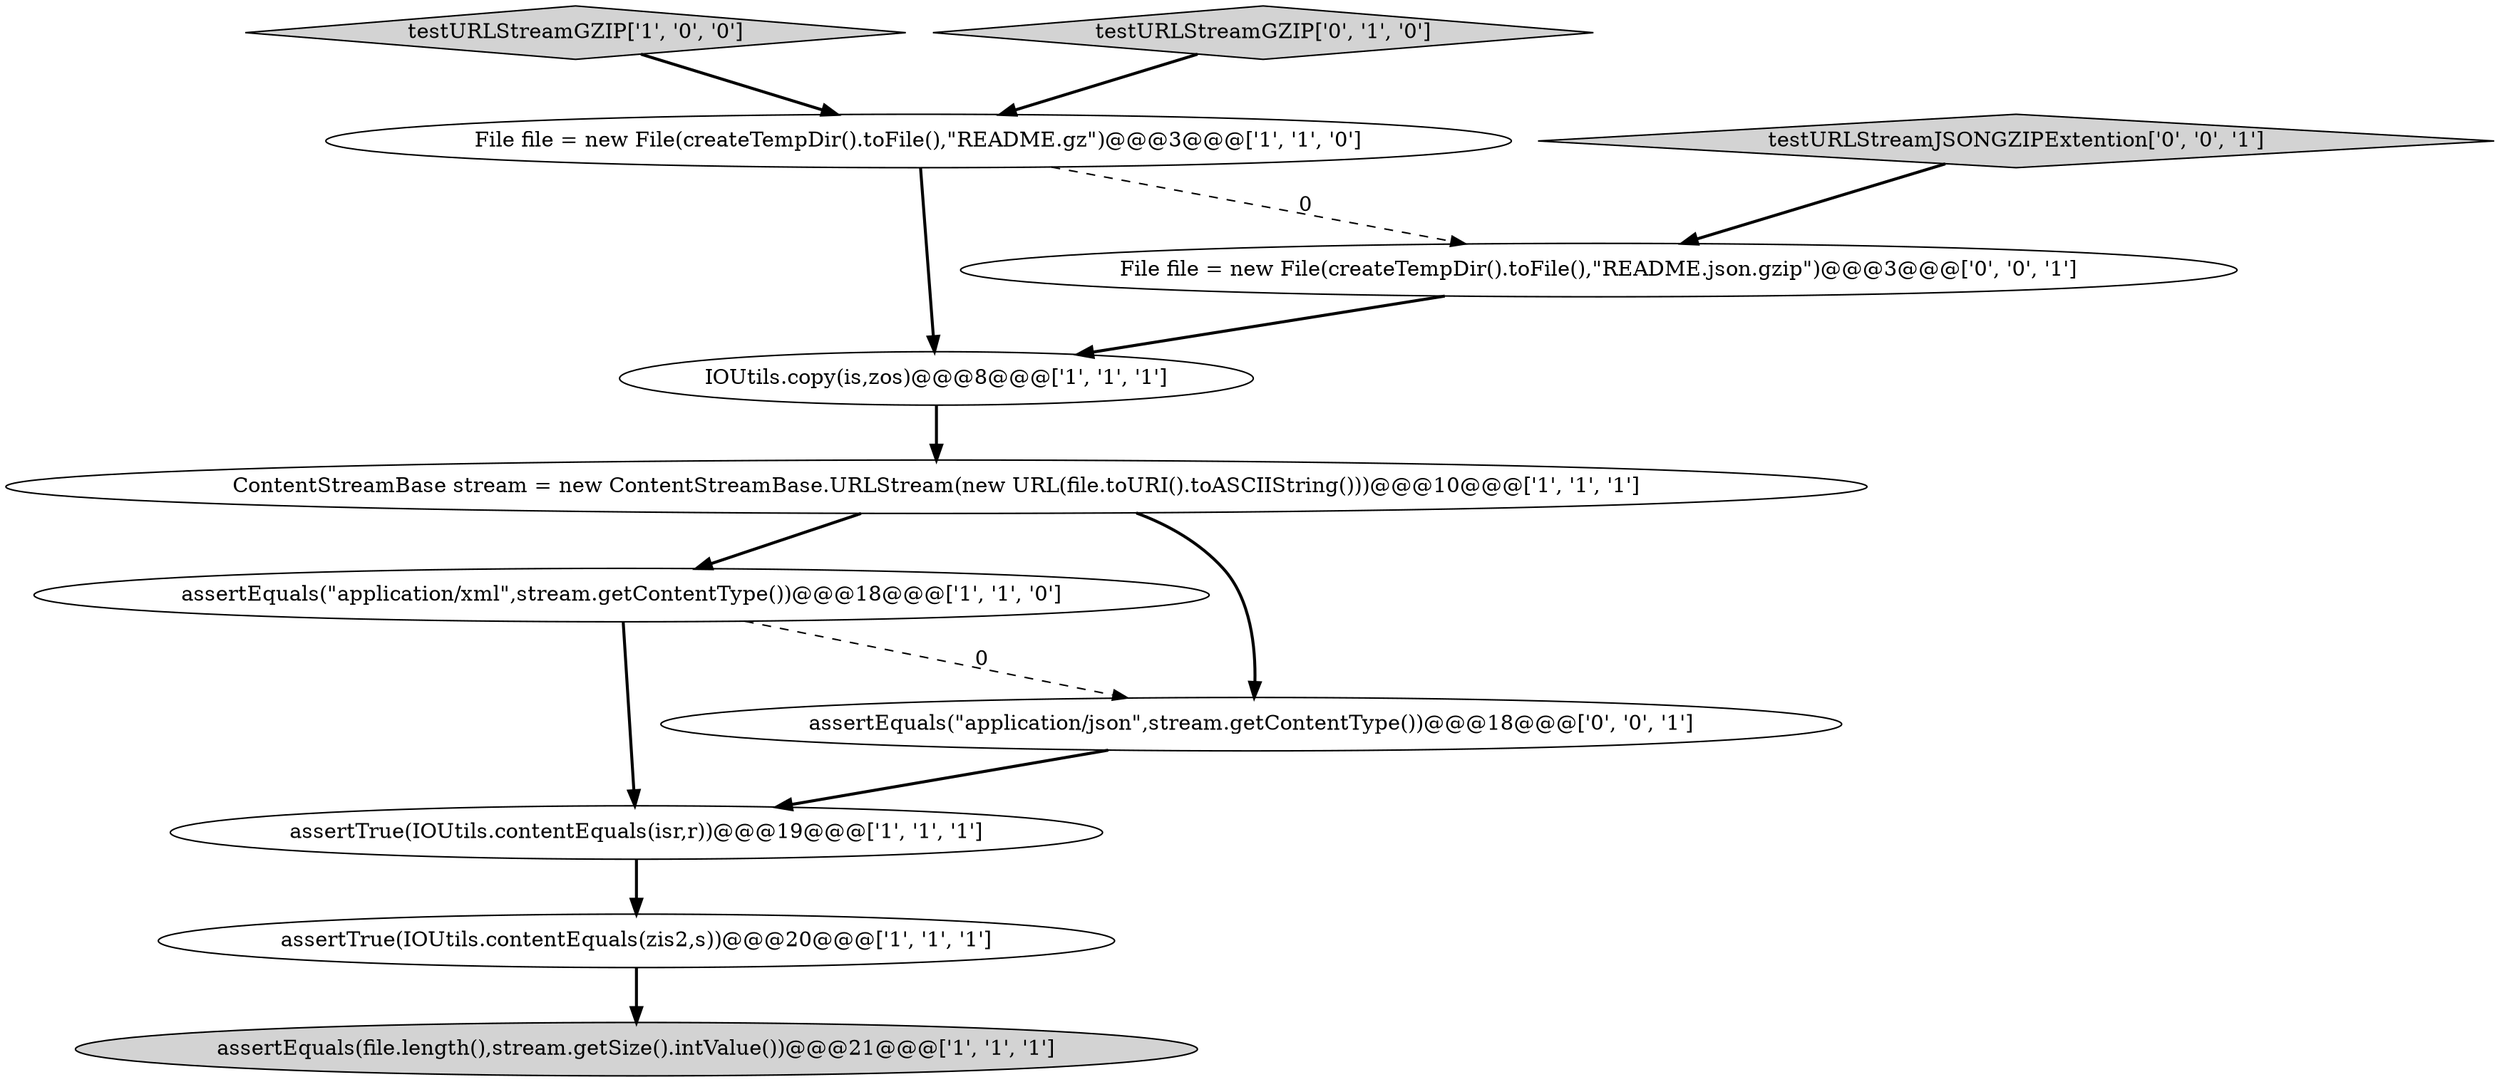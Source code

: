 digraph {
2 [style = filled, label = "testURLStreamGZIP['1', '0', '0']", fillcolor = lightgray, shape = diamond image = "AAA0AAABBB1BBB"];
6 [style = filled, label = "IOUtils.copy(is,zos)@@@8@@@['1', '1', '1']", fillcolor = white, shape = ellipse image = "AAA0AAABBB1BBB"];
5 [style = filled, label = "assertTrue(IOUtils.contentEquals(zis2,s))@@@20@@@['1', '1', '1']", fillcolor = white, shape = ellipse image = "AAA0AAABBB1BBB"];
4 [style = filled, label = "File file = new File(createTempDir().toFile(),\"README.gz\")@@@3@@@['1', '1', '0']", fillcolor = white, shape = ellipse image = "AAA0AAABBB1BBB"];
1 [style = filled, label = "assertTrue(IOUtils.contentEquals(isr,r))@@@19@@@['1', '1', '1']", fillcolor = white, shape = ellipse image = "AAA0AAABBB1BBB"];
10 [style = filled, label = "testURLStreamJSONGZIPExtention['0', '0', '1']", fillcolor = lightgray, shape = diamond image = "AAA0AAABBB3BBB"];
8 [style = filled, label = "testURLStreamGZIP['0', '1', '0']", fillcolor = lightgray, shape = diamond image = "AAA0AAABBB2BBB"];
9 [style = filled, label = "File file = new File(createTempDir().toFile(),\"README.json.gzip\")@@@3@@@['0', '0', '1']", fillcolor = white, shape = ellipse image = "AAA0AAABBB3BBB"];
7 [style = filled, label = "assertEquals(\"application/xml\",stream.getContentType())@@@18@@@['1', '1', '0']", fillcolor = white, shape = ellipse image = "AAA0AAABBB1BBB"];
3 [style = filled, label = "ContentStreamBase stream = new ContentStreamBase.URLStream(new URL(file.toURI().toASCIIString()))@@@10@@@['1', '1', '1']", fillcolor = white, shape = ellipse image = "AAA0AAABBB1BBB"];
0 [style = filled, label = "assertEquals(file.length(),stream.getSize().intValue())@@@21@@@['1', '1', '1']", fillcolor = lightgray, shape = ellipse image = "AAA0AAABBB1BBB"];
11 [style = filled, label = "assertEquals(\"application/json\",stream.getContentType())@@@18@@@['0', '0', '1']", fillcolor = white, shape = ellipse image = "AAA0AAABBB3BBB"];
1->5 [style = bold, label=""];
3->11 [style = bold, label=""];
7->11 [style = dashed, label="0"];
6->3 [style = bold, label=""];
4->9 [style = dashed, label="0"];
10->9 [style = bold, label=""];
7->1 [style = bold, label=""];
8->4 [style = bold, label=""];
5->0 [style = bold, label=""];
3->7 [style = bold, label=""];
4->6 [style = bold, label=""];
2->4 [style = bold, label=""];
11->1 [style = bold, label=""];
9->6 [style = bold, label=""];
}
